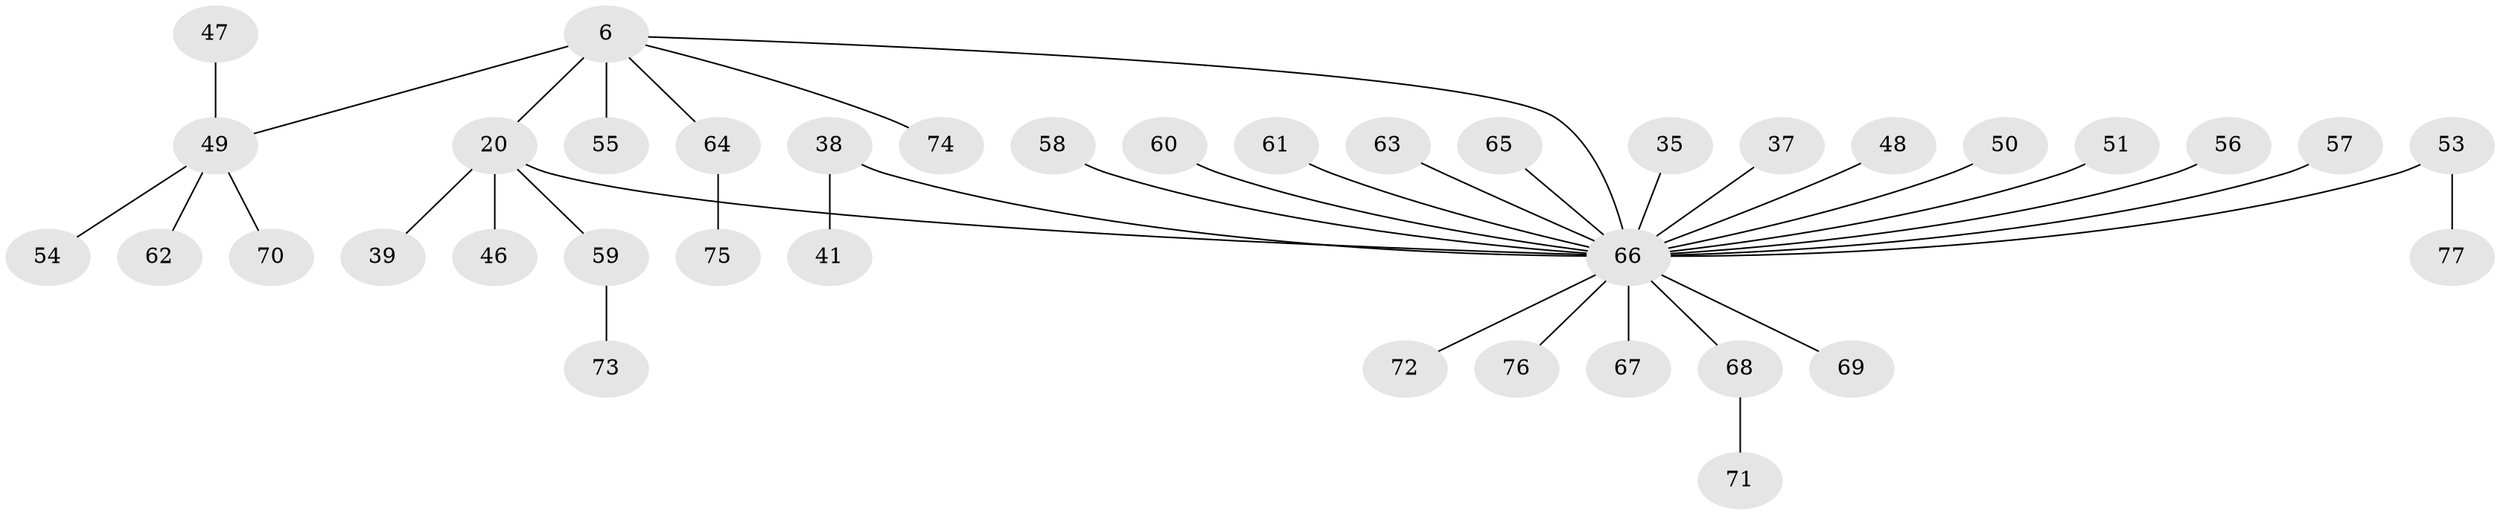 // original degree distribution, {7: 0.025974025974025976, 5: 0.03896103896103896, 3: 0.09090909090909091, 4: 0.05194805194805195, 2: 0.2857142857142857, 8: 0.012987012987012988, 1: 0.4935064935064935}
// Generated by graph-tools (version 1.1) at 2025/41/03/09/25 04:41:50]
// undirected, 38 vertices, 38 edges
graph export_dot {
graph [start="1"]
  node [color=gray90,style=filled];
  6;
  20 [super="+8"];
  35;
  37;
  38;
  39 [super="+29"];
  41;
  46 [super="+24"];
  47;
  48;
  49 [super="+31"];
  50;
  51;
  53;
  54;
  55;
  56;
  57;
  58;
  59 [super="+9"];
  60;
  61;
  62;
  63;
  64 [super="+34+52"];
  65;
  66 [super="+1+3+18+7+13+11+10+17+15+26+5+28+30+27+42+44+43+32+45"];
  67;
  68;
  69;
  70;
  71;
  72;
  73;
  74 [super="+12"];
  75;
  76;
  77;
  6 -- 55;
  6 -- 20 [weight=2];
  6 -- 64;
  6 -- 66;
  6 -- 74;
  6 -- 49;
  20 -- 66;
  20 -- 59;
  20 -- 46;
  20 -- 39;
  35 -- 66;
  37 -- 66;
  38 -- 41;
  38 -- 66;
  47 -- 49;
  48 -- 66;
  49 -- 70;
  49 -- 54;
  49 -- 62;
  50 -- 66;
  51 -- 66;
  53 -- 77;
  53 -- 66;
  56 -- 66;
  57 -- 66;
  58 -- 66;
  59 -- 73;
  60 -- 66;
  61 -- 66;
  63 -- 66;
  64 -- 75;
  65 -- 66;
  66 -- 72;
  66 -- 76;
  66 -- 67;
  66 -- 69;
  66 -- 68;
  68 -- 71;
}
